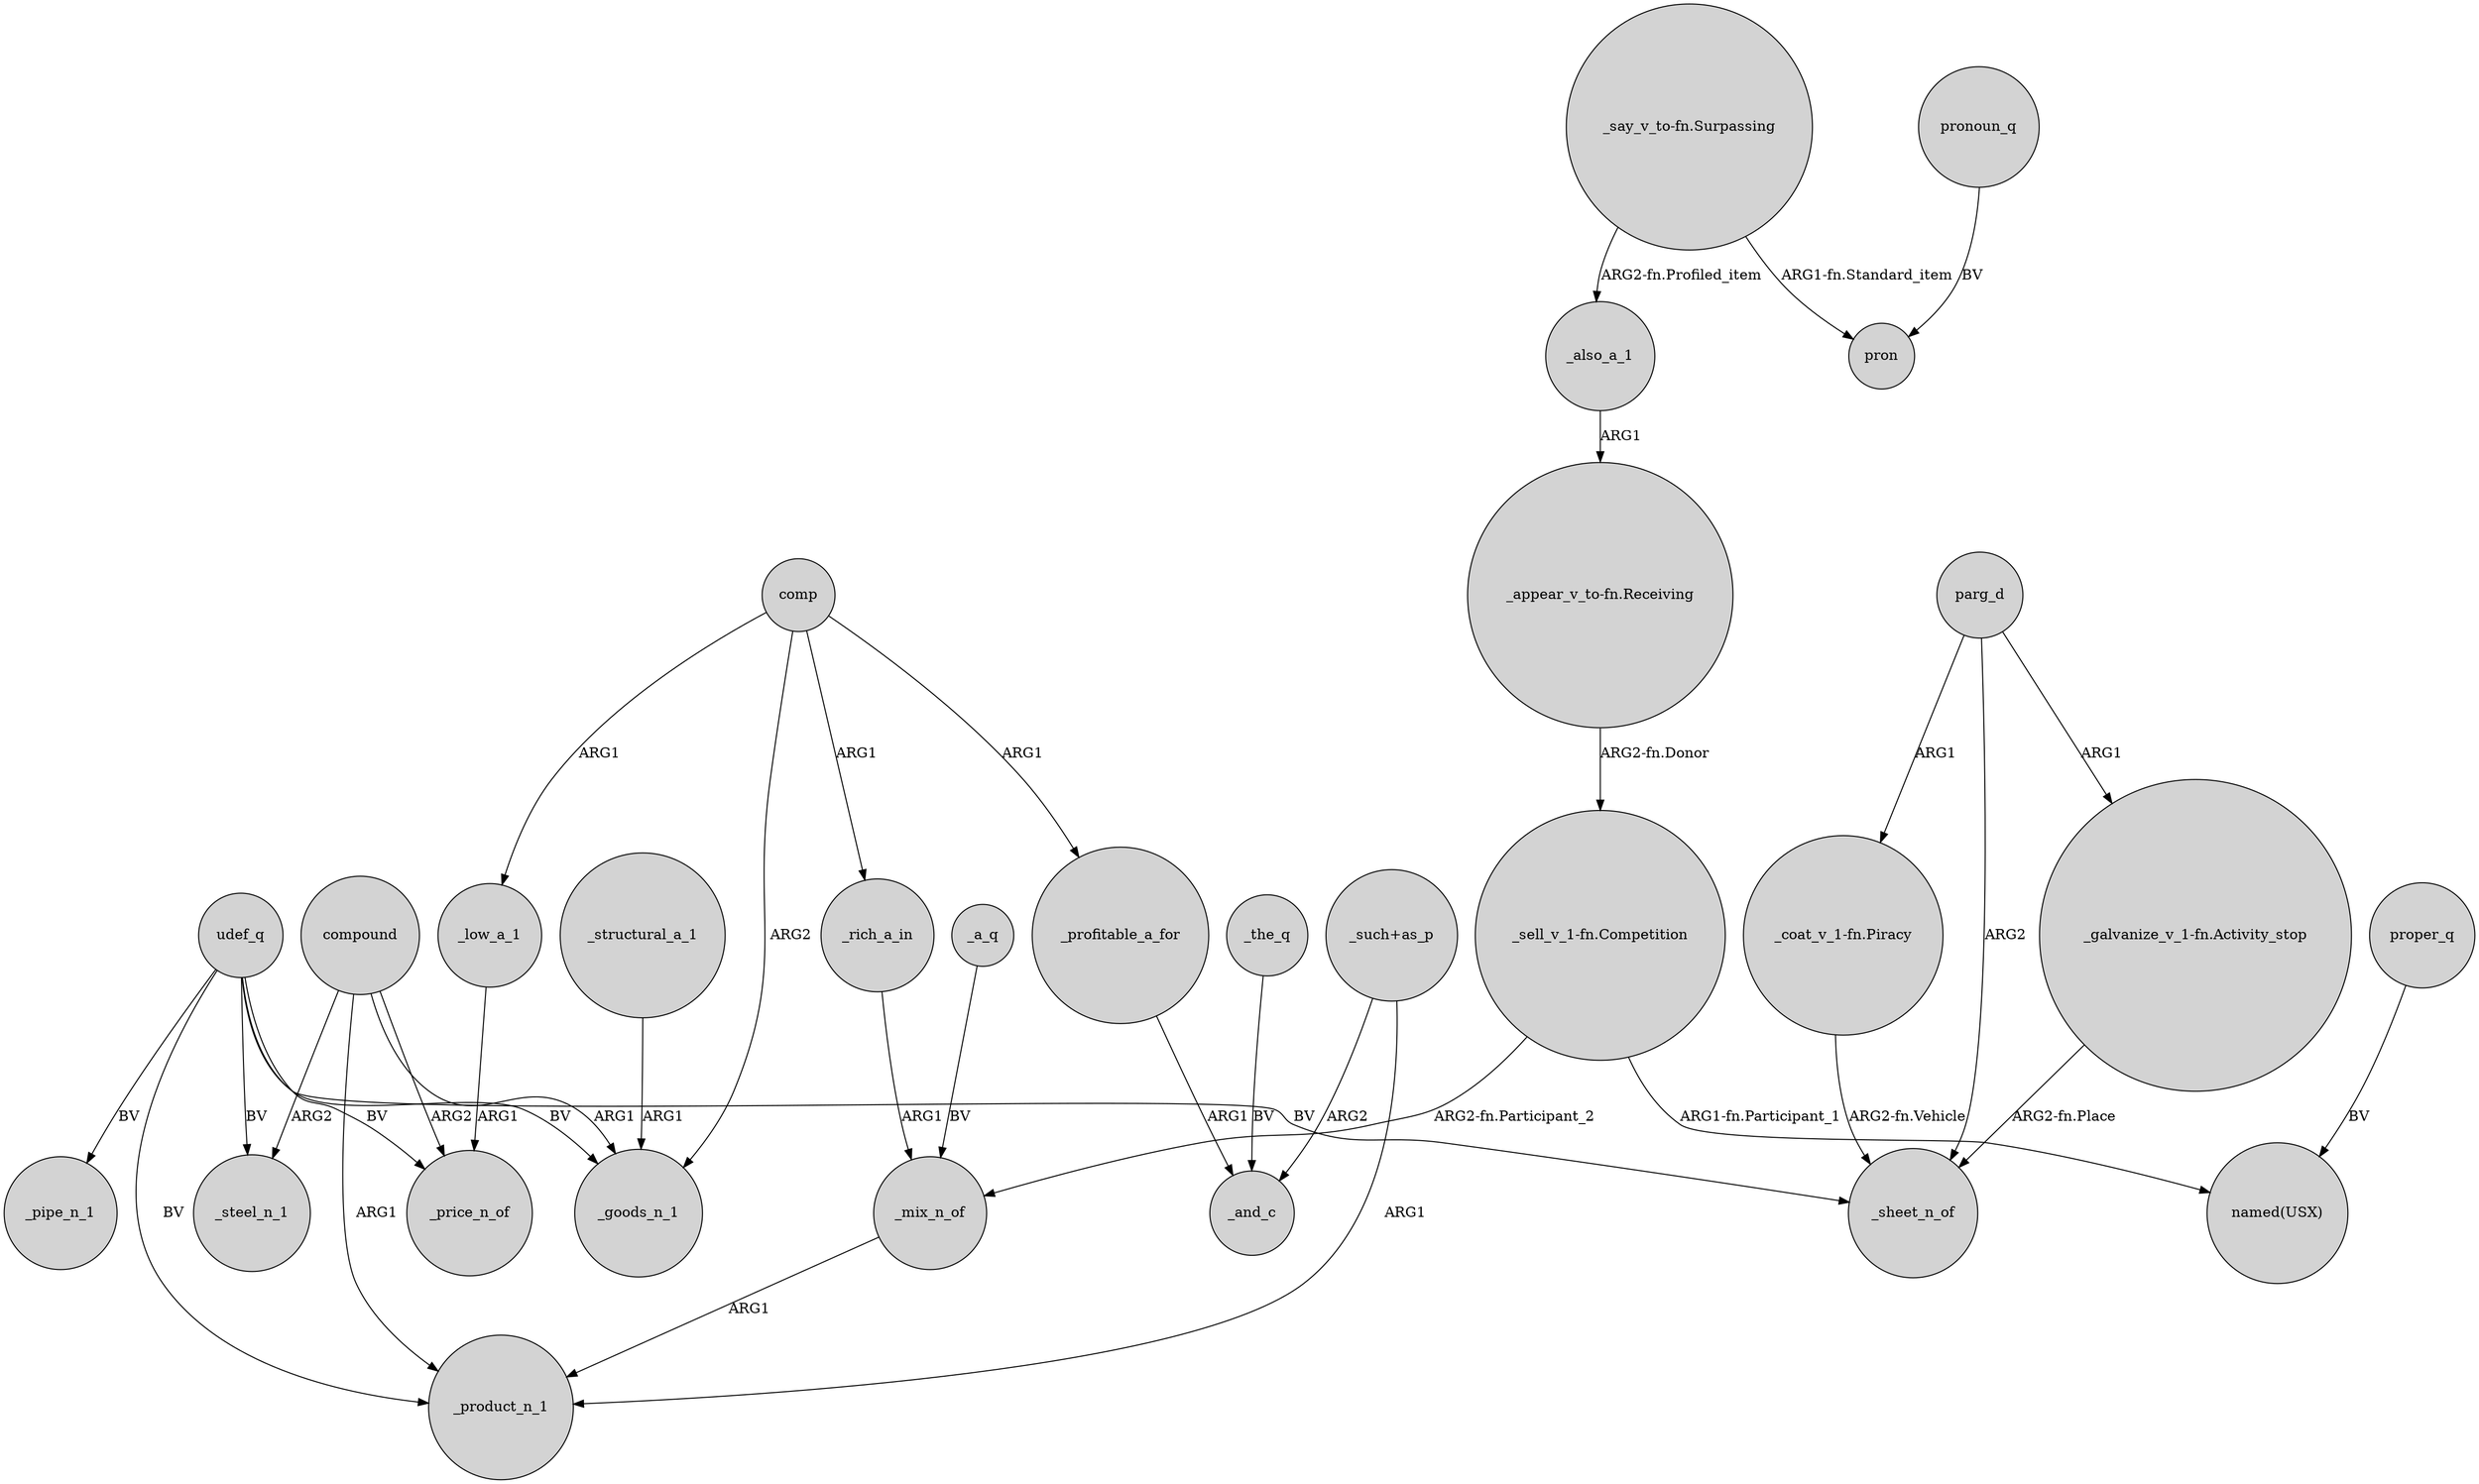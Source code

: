 digraph {
	node [shape=circle style=filled]
	_a_q -> _mix_n_of [label=BV]
	_structural_a_1 -> _goods_n_1 [label=ARG1]
	comp -> _low_a_1 [label=ARG1]
	_the_q -> _and_c [label=BV]
	udef_q -> _price_n_of [label=BV]
	comp -> _rich_a_in [label=ARG1]
	"_such+as_p" -> _product_n_1 [label=ARG1]
	"_coat_v_1-fn.Piracy" -> _sheet_n_of [label="ARG2-fn.Vehicle"]
	"_such+as_p" -> _and_c [label=ARG2]
	udef_q -> _product_n_1 [label=BV]
	_low_a_1 -> _price_n_of [label=ARG1]
	udef_q -> _sheet_n_of [label=BV]
	udef_q -> _steel_n_1 [label=BV]
	"_galvanize_v_1-fn.Activity_stop" -> _sheet_n_of [label="ARG2-fn.Place"]
	pronoun_q -> pron [label=BV]
	comp -> _goods_n_1 [label=ARG2]
	"_say_v_to-fn.Surpassing" -> _also_a_1 [label="ARG2-fn.Profiled_item"]
	proper_q -> "named(USX)" [label=BV]
	compound -> _price_n_of [label=ARG2]
	"_sell_v_1-fn.Competition" -> "named(USX)" [label="ARG1-fn.Participant_1"]
	udef_q -> _pipe_n_1 [label=BV]
	_mix_n_of -> _product_n_1 [label=ARG1]
	compound -> _steel_n_1 [label=ARG2]
	"_appear_v_to-fn.Receiving" -> "_sell_v_1-fn.Competition" [label="ARG2-fn.Donor"]
	udef_q -> _goods_n_1 [label=BV]
	_also_a_1 -> "_appear_v_to-fn.Receiving" [label=ARG1]
	compound -> _goods_n_1 [label=ARG1]
	parg_d -> "_coat_v_1-fn.Piracy" [label=ARG1]
	_rich_a_in -> _mix_n_of [label=ARG1]
	"_sell_v_1-fn.Competition" -> _mix_n_of [label="ARG2-fn.Participant_2"]
	parg_d -> "_galvanize_v_1-fn.Activity_stop" [label=ARG1]
	compound -> _product_n_1 [label=ARG1]
	_profitable_a_for -> _and_c [label=ARG1]
	parg_d -> _sheet_n_of [label=ARG2]
	comp -> _profitable_a_for [label=ARG1]
	"_say_v_to-fn.Surpassing" -> pron [label="ARG1-fn.Standard_item"]
}
